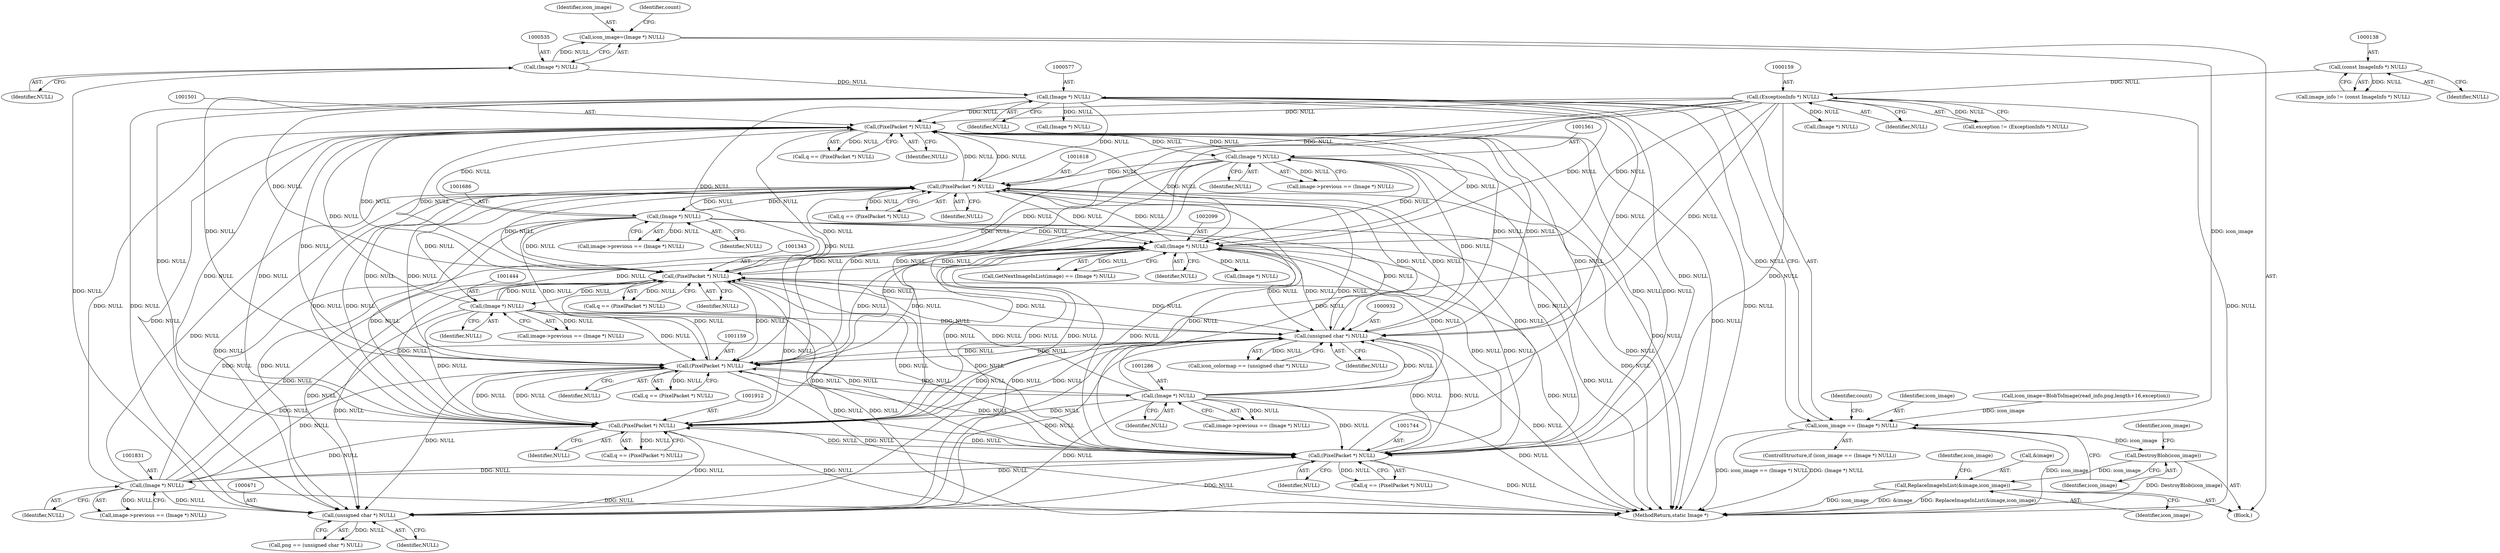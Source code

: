 digraph "0_ImageMagick_f6e9d0d9955e85bdd7540b251cd50d598dacc5e6_25@pointer" {
"1000532" [label="(Call,icon_image=(Image *) NULL)"];
"1000534" [label="(Call,(Image *) NULL)"];
"1000470" [label="(Call,(unsigned char *) NULL)"];
"1001500" [label="(Call,(PixelPacket *) NULL)"];
"1000158" [label="(Call,(ExceptionInfo *) NULL)"];
"1000137" [label="(Call,(const ImageInfo *) NULL)"];
"1001617" [label="(Call,(PixelPacket *) NULL)"];
"1002098" [label="(Call,(Image *) NULL)"];
"1001443" [label="(Call,(Image *) NULL)"];
"1001342" [label="(Call,(PixelPacket *) NULL)"];
"1000576" [label="(Call,(Image *) NULL)"];
"1001830" [label="(Call,(Image *) NULL)"];
"1001743" [label="(Call,(PixelPacket *) NULL)"];
"1001911" [label="(Call,(PixelPacket *) NULL)"];
"1001560" [label="(Call,(Image *) NULL)"];
"1001158" [label="(Call,(PixelPacket *) NULL)"];
"1000931" [label="(Call,(unsigned char *) NULL)"];
"1001285" [label="(Call,(Image *) NULL)"];
"1001685" [label="(Call,(Image *) NULL)"];
"1000574" [label="(Call,icon_image == (Image *) NULL)"];
"1000599" [label="(Call,DestroyBlob(icon_image))"];
"1000609" [label="(Call,ReplaceImageInList(&image,icon_image))"];
"1002095" [label="(Call,GetNextImageInList(image) == (Image *) NULL)"];
"1001913" [label="(Identifier,NULL)"];
"1001681" [label="(Call,image->previous == (Image *) NULL)"];
"1001158" [label="(Call,(PixelPacket *) NULL)"];
"1001826" [label="(Call,image->previous == (Image *) NULL)"];
"1001342" [label="(Call,(PixelPacket *) NULL)"];
"1000533" [label="(Identifier,icon_image)"];
"1002135" [label="(MethodReturn,static Image *)"];
"1001281" [label="(Call,image->previous == (Image *) NULL)"];
"1000582" [label="(Identifier,count)"];
"1000573" [label="(ControlStructure,if (icon_image == (Image *) NULL))"];
"1000137" [label="(Call,(const ImageInfo *) NULL)"];
"1001615" [label="(Call,q == (PixelPacket *) NULL)"];
"1001830" [label="(Call,(Image *) NULL)"];
"1000470" [label="(Call,(unsigned char *) NULL)"];
"1000158" [label="(Call,(ExceptionInfo *) NULL)"];
"1000532" [label="(Call,icon_image=(Image *) NULL)"];
"1001443" [label="(Call,(Image *) NULL)"];
"1000139" [label="(Identifier,NULL)"];
"1001340" [label="(Call,q == (PixelPacket *) NULL)"];
"1001560" [label="(Call,(Image *) NULL)"];
"1000188" [label="(Call,(Image *) NULL)"];
"1000615" [label="(Identifier,icon_image)"];
"1001687" [label="(Identifier,NULL)"];
"1001685" [label="(Call,(Image *) NULL)"];
"1001743" [label="(Call,(PixelPacket *) NULL)"];
"1000603" [label="(Identifier,icon_image)"];
"1000536" [label="(Identifier,NULL)"];
"1001832" [label="(Identifier,NULL)"];
"1000575" [label="(Identifier,icon_image)"];
"1001498" [label="(Call,q == (PixelPacket *) NULL)"];
"1001911" [label="(Call,(PixelPacket *) NULL)"];
"1002100" [label="(Identifier,NULL)"];
"1000160" [label="(Identifier,NULL)"];
"1001285" [label="(Call,(Image *) NULL)"];
"1000599" [label="(Call,DestroyBlob(icon_image))"];
"1000578" [label="(Identifier,NULL)"];
"1000929" [label="(Call,icon_colormap == (unsigned char *) NULL)"];
"1001439" [label="(Call,image->previous == (Image *) NULL)"];
"1001344" [label="(Identifier,NULL)"];
"1001556" [label="(Call,image->previous == (Image *) NULL)"];
"1000156" [label="(Call,exception != (ExceptionInfo *) NULL)"];
"1001562" [label="(Identifier,NULL)"];
"1001500" [label="(Call,(PixelPacket *) NULL)"];
"1001617" [label="(Call,(PixelPacket *) NULL)"];
"1001619" [label="(Identifier,NULL)"];
"1001909" [label="(Call,q == (PixelPacket *) NULL)"];
"1001160" [label="(Identifier,NULL)"];
"1000442" [label="(Block,)"];
"1000576" [label="(Call,(Image *) NULL)"];
"1000609" [label="(Call,ReplaceImageInList(&image,icon_image))"];
"1000574" [label="(Call,icon_image == (Image *) NULL)"];
"1001745" [label="(Identifier,NULL)"];
"1000468" [label="(Call,png == (unsigned char *) NULL)"];
"1000933" [label="(Identifier,NULL)"];
"1000539" [label="(Identifier,count)"];
"1000600" [label="(Identifier,icon_image)"];
"1000931" [label="(Call,(unsigned char *) NULL)"];
"1001156" [label="(Call,q == (PixelPacket *) NULL)"];
"1000554" [label="(Call,icon_image=BlobToImage(read_info,png,length+16,exception))"];
"1000534" [label="(Call,(Image *) NULL)"];
"1000135" [label="(Call,image_info != (const ImageInfo *) NULL)"];
"1000610" [label="(Call,&image)"];
"1001741" [label="(Call,q == (PixelPacket *) NULL)"];
"1000472" [label="(Identifier,NULL)"];
"1000596" [label="(Call,(Image *) NULL)"];
"1000612" [label="(Identifier,icon_image)"];
"1001445" [label="(Identifier,NULL)"];
"1001287" [label="(Identifier,NULL)"];
"1002098" [label="(Call,(Image *) NULL)"];
"1002107" [label="(Call,(Image *) NULL)"];
"1001502" [label="(Identifier,NULL)"];
"1000532" -> "1000442"  [label="AST: "];
"1000532" -> "1000534"  [label="CFG: "];
"1000533" -> "1000532"  [label="AST: "];
"1000534" -> "1000532"  [label="AST: "];
"1000539" -> "1000532"  [label="CFG: "];
"1000534" -> "1000532"  [label="DDG: NULL"];
"1000532" -> "1000574"  [label="DDG: icon_image"];
"1000534" -> "1000536"  [label="CFG: "];
"1000535" -> "1000534"  [label="AST: "];
"1000536" -> "1000534"  [label="AST: "];
"1000470" -> "1000534"  [label="DDG: NULL"];
"1000534" -> "1000576"  [label="DDG: NULL"];
"1000470" -> "1000468"  [label="AST: "];
"1000470" -> "1000472"  [label="CFG: "];
"1000471" -> "1000470"  [label="AST: "];
"1000472" -> "1000470"  [label="AST: "];
"1000468" -> "1000470"  [label="CFG: "];
"1000470" -> "1000468"  [label="DDG: NULL"];
"1001500" -> "1000470"  [label="DDG: NULL"];
"1000158" -> "1000470"  [label="DDG: NULL"];
"1001617" -> "1000470"  [label="DDG: NULL"];
"1002098" -> "1000470"  [label="DDG: NULL"];
"1001443" -> "1000470"  [label="DDG: NULL"];
"1000576" -> "1000470"  [label="DDG: NULL"];
"1001342" -> "1000470"  [label="DDG: NULL"];
"1001830" -> "1000470"  [label="DDG: NULL"];
"1001743" -> "1000470"  [label="DDG: NULL"];
"1001911" -> "1000470"  [label="DDG: NULL"];
"1001560" -> "1000470"  [label="DDG: NULL"];
"1001158" -> "1000470"  [label="DDG: NULL"];
"1000931" -> "1000470"  [label="DDG: NULL"];
"1001285" -> "1000470"  [label="DDG: NULL"];
"1001685" -> "1000470"  [label="DDG: NULL"];
"1001500" -> "1001498"  [label="AST: "];
"1001500" -> "1001502"  [label="CFG: "];
"1001501" -> "1001500"  [label="AST: "];
"1001502" -> "1001500"  [label="AST: "];
"1001498" -> "1001500"  [label="CFG: "];
"1001500" -> "1002135"  [label="DDG: NULL"];
"1001500" -> "1000931"  [label="DDG: NULL"];
"1001500" -> "1001158"  [label="DDG: NULL"];
"1001500" -> "1001342"  [label="DDG: NULL"];
"1001500" -> "1001498"  [label="DDG: NULL"];
"1000158" -> "1001500"  [label="DDG: NULL"];
"1001617" -> "1001500"  [label="DDG: NULL"];
"1002098" -> "1001500"  [label="DDG: NULL"];
"1001443" -> "1001500"  [label="DDG: NULL"];
"1000576" -> "1001500"  [label="DDG: NULL"];
"1001342" -> "1001500"  [label="DDG: NULL"];
"1001830" -> "1001500"  [label="DDG: NULL"];
"1001743" -> "1001500"  [label="DDG: NULL"];
"1001911" -> "1001500"  [label="DDG: NULL"];
"1001560" -> "1001500"  [label="DDG: NULL"];
"1001158" -> "1001500"  [label="DDG: NULL"];
"1000931" -> "1001500"  [label="DDG: NULL"];
"1001285" -> "1001500"  [label="DDG: NULL"];
"1001685" -> "1001500"  [label="DDG: NULL"];
"1001500" -> "1001560"  [label="DDG: NULL"];
"1001500" -> "1001617"  [label="DDG: NULL"];
"1001500" -> "1001743"  [label="DDG: NULL"];
"1001500" -> "1001911"  [label="DDG: NULL"];
"1001500" -> "1002098"  [label="DDG: NULL"];
"1000158" -> "1000156"  [label="AST: "];
"1000158" -> "1000160"  [label="CFG: "];
"1000159" -> "1000158"  [label="AST: "];
"1000160" -> "1000158"  [label="AST: "];
"1000156" -> "1000158"  [label="CFG: "];
"1000158" -> "1002135"  [label="DDG: NULL"];
"1000158" -> "1000156"  [label="DDG: NULL"];
"1000137" -> "1000158"  [label="DDG: NULL"];
"1000158" -> "1000188"  [label="DDG: NULL"];
"1000158" -> "1000931"  [label="DDG: NULL"];
"1000158" -> "1001158"  [label="DDG: NULL"];
"1000158" -> "1001342"  [label="DDG: NULL"];
"1000158" -> "1001617"  [label="DDG: NULL"];
"1000158" -> "1001743"  [label="DDG: NULL"];
"1000158" -> "1001911"  [label="DDG: NULL"];
"1000158" -> "1002098"  [label="DDG: NULL"];
"1000137" -> "1000135"  [label="AST: "];
"1000137" -> "1000139"  [label="CFG: "];
"1000138" -> "1000137"  [label="AST: "];
"1000139" -> "1000137"  [label="AST: "];
"1000135" -> "1000137"  [label="CFG: "];
"1000137" -> "1000135"  [label="DDG: NULL"];
"1001617" -> "1001615"  [label="AST: "];
"1001617" -> "1001619"  [label="CFG: "];
"1001618" -> "1001617"  [label="AST: "];
"1001619" -> "1001617"  [label="AST: "];
"1001615" -> "1001617"  [label="CFG: "];
"1001617" -> "1002135"  [label="DDG: NULL"];
"1001617" -> "1000931"  [label="DDG: NULL"];
"1001617" -> "1001158"  [label="DDG: NULL"];
"1001617" -> "1001342"  [label="DDG: NULL"];
"1001617" -> "1001615"  [label="DDG: NULL"];
"1002098" -> "1001617"  [label="DDG: NULL"];
"1001443" -> "1001617"  [label="DDG: NULL"];
"1000576" -> "1001617"  [label="DDG: NULL"];
"1001342" -> "1001617"  [label="DDG: NULL"];
"1001830" -> "1001617"  [label="DDG: NULL"];
"1001743" -> "1001617"  [label="DDG: NULL"];
"1001911" -> "1001617"  [label="DDG: NULL"];
"1001560" -> "1001617"  [label="DDG: NULL"];
"1001158" -> "1001617"  [label="DDG: NULL"];
"1000931" -> "1001617"  [label="DDG: NULL"];
"1001285" -> "1001617"  [label="DDG: NULL"];
"1001685" -> "1001617"  [label="DDG: NULL"];
"1001617" -> "1001685"  [label="DDG: NULL"];
"1001617" -> "1001743"  [label="DDG: NULL"];
"1001617" -> "1001911"  [label="DDG: NULL"];
"1001617" -> "1002098"  [label="DDG: NULL"];
"1002098" -> "1002095"  [label="AST: "];
"1002098" -> "1002100"  [label="CFG: "];
"1002099" -> "1002098"  [label="AST: "];
"1002100" -> "1002098"  [label="AST: "];
"1002095" -> "1002098"  [label="CFG: "];
"1002098" -> "1002135"  [label="DDG: NULL"];
"1002098" -> "1000931"  [label="DDG: NULL"];
"1002098" -> "1001158"  [label="DDG: NULL"];
"1002098" -> "1001342"  [label="DDG: NULL"];
"1002098" -> "1001743"  [label="DDG: NULL"];
"1002098" -> "1001911"  [label="DDG: NULL"];
"1002098" -> "1002095"  [label="DDG: NULL"];
"1001443" -> "1002098"  [label="DDG: NULL"];
"1000576" -> "1002098"  [label="DDG: NULL"];
"1001342" -> "1002098"  [label="DDG: NULL"];
"1001830" -> "1002098"  [label="DDG: NULL"];
"1001743" -> "1002098"  [label="DDG: NULL"];
"1001911" -> "1002098"  [label="DDG: NULL"];
"1001560" -> "1002098"  [label="DDG: NULL"];
"1001158" -> "1002098"  [label="DDG: NULL"];
"1000931" -> "1002098"  [label="DDG: NULL"];
"1001285" -> "1002098"  [label="DDG: NULL"];
"1001685" -> "1002098"  [label="DDG: NULL"];
"1002098" -> "1002107"  [label="DDG: NULL"];
"1001443" -> "1001439"  [label="AST: "];
"1001443" -> "1001445"  [label="CFG: "];
"1001444" -> "1001443"  [label="AST: "];
"1001445" -> "1001443"  [label="AST: "];
"1001439" -> "1001443"  [label="CFG: "];
"1001443" -> "1002135"  [label="DDG: NULL"];
"1001443" -> "1000931"  [label="DDG: NULL"];
"1001443" -> "1001158"  [label="DDG: NULL"];
"1001443" -> "1001342"  [label="DDG: NULL"];
"1001443" -> "1001439"  [label="DDG: NULL"];
"1001342" -> "1001443"  [label="DDG: NULL"];
"1001443" -> "1001743"  [label="DDG: NULL"];
"1001443" -> "1001911"  [label="DDG: NULL"];
"1001342" -> "1001340"  [label="AST: "];
"1001342" -> "1001344"  [label="CFG: "];
"1001343" -> "1001342"  [label="AST: "];
"1001344" -> "1001342"  [label="AST: "];
"1001340" -> "1001342"  [label="CFG: "];
"1001342" -> "1002135"  [label="DDG: NULL"];
"1001342" -> "1000931"  [label="DDG: NULL"];
"1001342" -> "1001158"  [label="DDG: NULL"];
"1001342" -> "1001340"  [label="DDG: NULL"];
"1000576" -> "1001342"  [label="DDG: NULL"];
"1001830" -> "1001342"  [label="DDG: NULL"];
"1001743" -> "1001342"  [label="DDG: NULL"];
"1001911" -> "1001342"  [label="DDG: NULL"];
"1001560" -> "1001342"  [label="DDG: NULL"];
"1001158" -> "1001342"  [label="DDG: NULL"];
"1000931" -> "1001342"  [label="DDG: NULL"];
"1001285" -> "1001342"  [label="DDG: NULL"];
"1001685" -> "1001342"  [label="DDG: NULL"];
"1001342" -> "1001743"  [label="DDG: NULL"];
"1001342" -> "1001911"  [label="DDG: NULL"];
"1000576" -> "1000574"  [label="AST: "];
"1000576" -> "1000578"  [label="CFG: "];
"1000577" -> "1000576"  [label="AST: "];
"1000578" -> "1000576"  [label="AST: "];
"1000574" -> "1000576"  [label="CFG: "];
"1000576" -> "1002135"  [label="DDG: NULL"];
"1000576" -> "1000574"  [label="DDG: NULL"];
"1000576" -> "1000596"  [label="DDG: NULL"];
"1000576" -> "1000931"  [label="DDG: NULL"];
"1000576" -> "1001158"  [label="DDG: NULL"];
"1000576" -> "1001743"  [label="DDG: NULL"];
"1000576" -> "1001911"  [label="DDG: NULL"];
"1001830" -> "1001826"  [label="AST: "];
"1001830" -> "1001832"  [label="CFG: "];
"1001831" -> "1001830"  [label="AST: "];
"1001832" -> "1001830"  [label="AST: "];
"1001826" -> "1001830"  [label="CFG: "];
"1001830" -> "1002135"  [label="DDG: NULL"];
"1001830" -> "1000931"  [label="DDG: NULL"];
"1001830" -> "1001158"  [label="DDG: NULL"];
"1001830" -> "1001743"  [label="DDG: NULL"];
"1001830" -> "1001826"  [label="DDG: NULL"];
"1001743" -> "1001830"  [label="DDG: NULL"];
"1001830" -> "1001911"  [label="DDG: NULL"];
"1001743" -> "1001741"  [label="AST: "];
"1001743" -> "1001745"  [label="CFG: "];
"1001744" -> "1001743"  [label="AST: "];
"1001745" -> "1001743"  [label="AST: "];
"1001741" -> "1001743"  [label="CFG: "];
"1001743" -> "1002135"  [label="DDG: NULL"];
"1001743" -> "1000931"  [label="DDG: NULL"];
"1001743" -> "1001158"  [label="DDG: NULL"];
"1001743" -> "1001741"  [label="DDG: NULL"];
"1001911" -> "1001743"  [label="DDG: NULL"];
"1001560" -> "1001743"  [label="DDG: NULL"];
"1001158" -> "1001743"  [label="DDG: NULL"];
"1000931" -> "1001743"  [label="DDG: NULL"];
"1001285" -> "1001743"  [label="DDG: NULL"];
"1001685" -> "1001743"  [label="DDG: NULL"];
"1001743" -> "1001911"  [label="DDG: NULL"];
"1001911" -> "1001909"  [label="AST: "];
"1001911" -> "1001913"  [label="CFG: "];
"1001912" -> "1001911"  [label="AST: "];
"1001913" -> "1001911"  [label="AST: "];
"1001909" -> "1001911"  [label="CFG: "];
"1001911" -> "1002135"  [label="DDG: NULL"];
"1001911" -> "1000931"  [label="DDG: NULL"];
"1001911" -> "1001158"  [label="DDG: NULL"];
"1001911" -> "1001909"  [label="DDG: NULL"];
"1001560" -> "1001911"  [label="DDG: NULL"];
"1001158" -> "1001911"  [label="DDG: NULL"];
"1000931" -> "1001911"  [label="DDG: NULL"];
"1001285" -> "1001911"  [label="DDG: NULL"];
"1001685" -> "1001911"  [label="DDG: NULL"];
"1001560" -> "1001556"  [label="AST: "];
"1001560" -> "1001562"  [label="CFG: "];
"1001561" -> "1001560"  [label="AST: "];
"1001562" -> "1001560"  [label="AST: "];
"1001556" -> "1001560"  [label="CFG: "];
"1001560" -> "1002135"  [label="DDG: NULL"];
"1001560" -> "1000931"  [label="DDG: NULL"];
"1001560" -> "1001158"  [label="DDG: NULL"];
"1001560" -> "1001556"  [label="DDG: NULL"];
"1001158" -> "1001156"  [label="AST: "];
"1001158" -> "1001160"  [label="CFG: "];
"1001159" -> "1001158"  [label="AST: "];
"1001160" -> "1001158"  [label="AST: "];
"1001156" -> "1001158"  [label="CFG: "];
"1001158" -> "1002135"  [label="DDG: NULL"];
"1001158" -> "1000931"  [label="DDG: NULL"];
"1001158" -> "1001156"  [label="DDG: NULL"];
"1000931" -> "1001158"  [label="DDG: NULL"];
"1001285" -> "1001158"  [label="DDG: NULL"];
"1001685" -> "1001158"  [label="DDG: NULL"];
"1001158" -> "1001285"  [label="DDG: NULL"];
"1000931" -> "1000929"  [label="AST: "];
"1000931" -> "1000933"  [label="CFG: "];
"1000932" -> "1000931"  [label="AST: "];
"1000933" -> "1000931"  [label="AST: "];
"1000929" -> "1000931"  [label="CFG: "];
"1000931" -> "1002135"  [label="DDG: NULL"];
"1000931" -> "1000929"  [label="DDG: NULL"];
"1001285" -> "1000931"  [label="DDG: NULL"];
"1001685" -> "1000931"  [label="DDG: NULL"];
"1001285" -> "1001281"  [label="AST: "];
"1001285" -> "1001287"  [label="CFG: "];
"1001286" -> "1001285"  [label="AST: "];
"1001287" -> "1001285"  [label="AST: "];
"1001281" -> "1001285"  [label="CFG: "];
"1001285" -> "1002135"  [label="DDG: NULL"];
"1001285" -> "1001281"  [label="DDG: NULL"];
"1001685" -> "1001681"  [label="AST: "];
"1001685" -> "1001687"  [label="CFG: "];
"1001686" -> "1001685"  [label="AST: "];
"1001687" -> "1001685"  [label="AST: "];
"1001681" -> "1001685"  [label="CFG: "];
"1001685" -> "1002135"  [label="DDG: NULL"];
"1001685" -> "1001681"  [label="DDG: NULL"];
"1000574" -> "1000573"  [label="AST: "];
"1000575" -> "1000574"  [label="AST: "];
"1000582" -> "1000574"  [label="CFG: "];
"1000600" -> "1000574"  [label="CFG: "];
"1000574" -> "1002135"  [label="DDG: icon_image"];
"1000574" -> "1002135"  [label="DDG: icon_image == (Image *) NULL"];
"1000574" -> "1002135"  [label="DDG: (Image *) NULL"];
"1000554" -> "1000574"  [label="DDG: icon_image"];
"1000574" -> "1000599"  [label="DDG: icon_image"];
"1000599" -> "1000442"  [label="AST: "];
"1000599" -> "1000600"  [label="CFG: "];
"1000600" -> "1000599"  [label="AST: "];
"1000603" -> "1000599"  [label="CFG: "];
"1000599" -> "1002135"  [label="DDG: DestroyBlob(icon_image)"];
"1000599" -> "1000609"  [label="DDG: icon_image"];
"1000609" -> "1000442"  [label="AST: "];
"1000609" -> "1000612"  [label="CFG: "];
"1000610" -> "1000609"  [label="AST: "];
"1000612" -> "1000609"  [label="AST: "];
"1000615" -> "1000609"  [label="CFG: "];
"1000609" -> "1002135"  [label="DDG: &image"];
"1000609" -> "1002135"  [label="DDG: ReplaceImageInList(&image,icon_image)"];
"1000609" -> "1002135"  [label="DDG: icon_image"];
}

